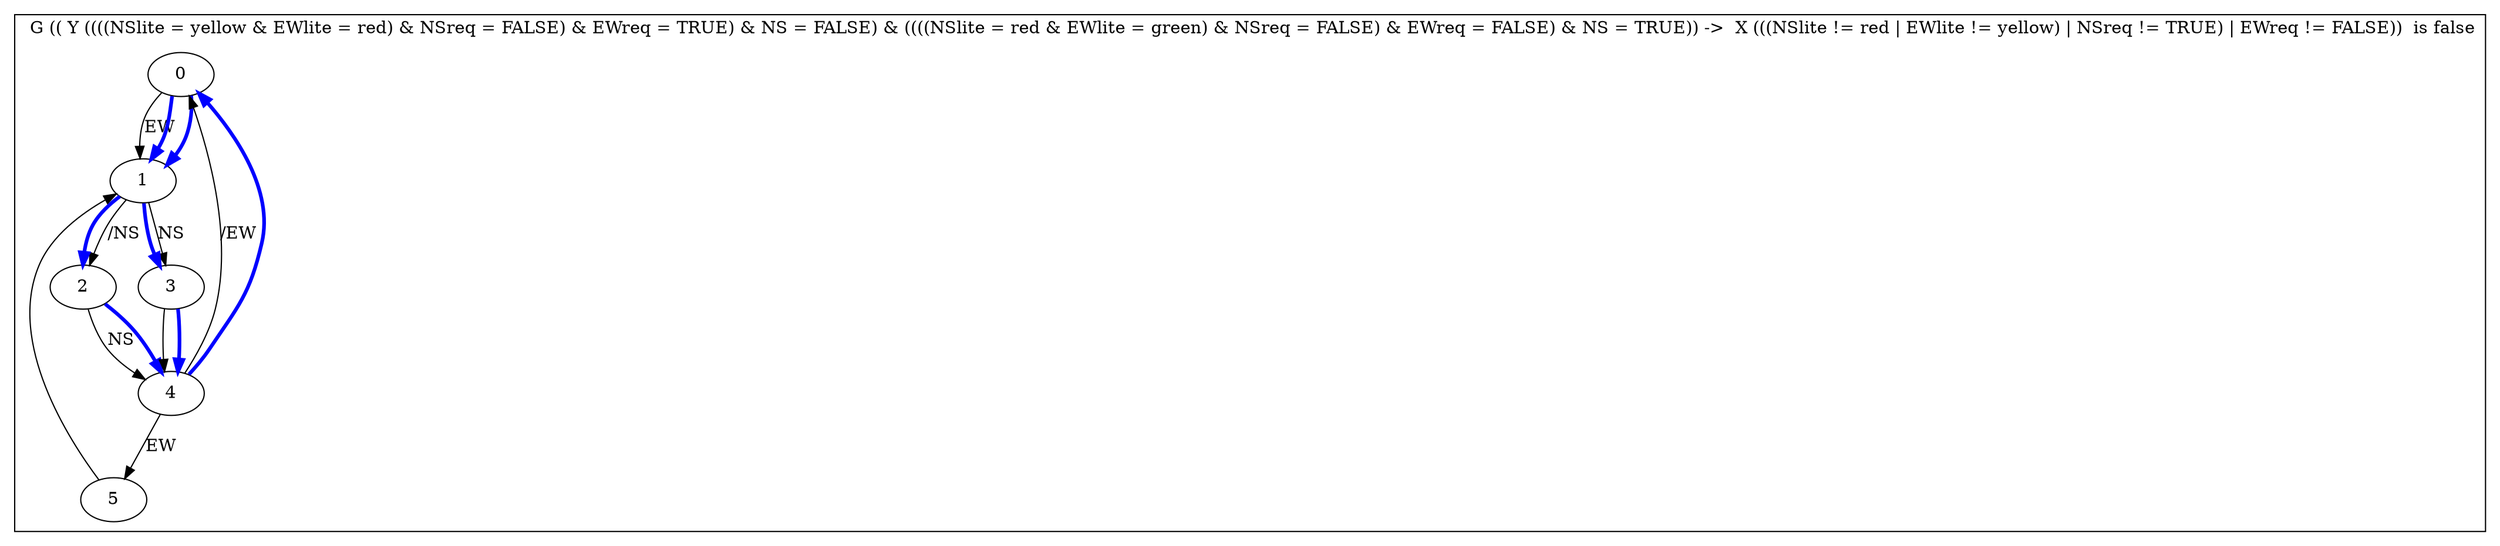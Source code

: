 digraph {
subgraph cluster_0 {
label=" G (( Y ((((NSlite = yellow & EWlite = red) & NSreq = FALSE) & EWreq = TRUE) & NS = FALSE) & ((((NSlite = red & EWlite = green) & NSreq = FALSE) & EWreq = FALSE) & NS = TRUE)) ->  X (((NSlite != red | EWlite != yellow) | NSreq != TRUE) | EWreq != FALSE))  is false";

0 -> 1[label="EW"];
1 -> 2[label="/NS"];
1 -> 3[label="NS"];
2 -> 4[label="NS"];
3 -> 4[label=""];
4 -> 5[label="EW"];
4 -> 0[label="/EW"];
5 -> 1[label=""];
0 -> 1[label="",color=blue,penwidth=3.0];
1 -> 2[label="",color=blue,penwidth=3.0];
2 -> 4[label="",color=blue,penwidth=3.0];
4 -> 0[label="",color=blue,penwidth=3.0];
0 -> 1[label="",color=blue,penwidth=3.0];
1 -> 3[label="",color=blue,penwidth=3.0];
3 -> 4[label="",color=blue,penwidth=3.0];
}}
